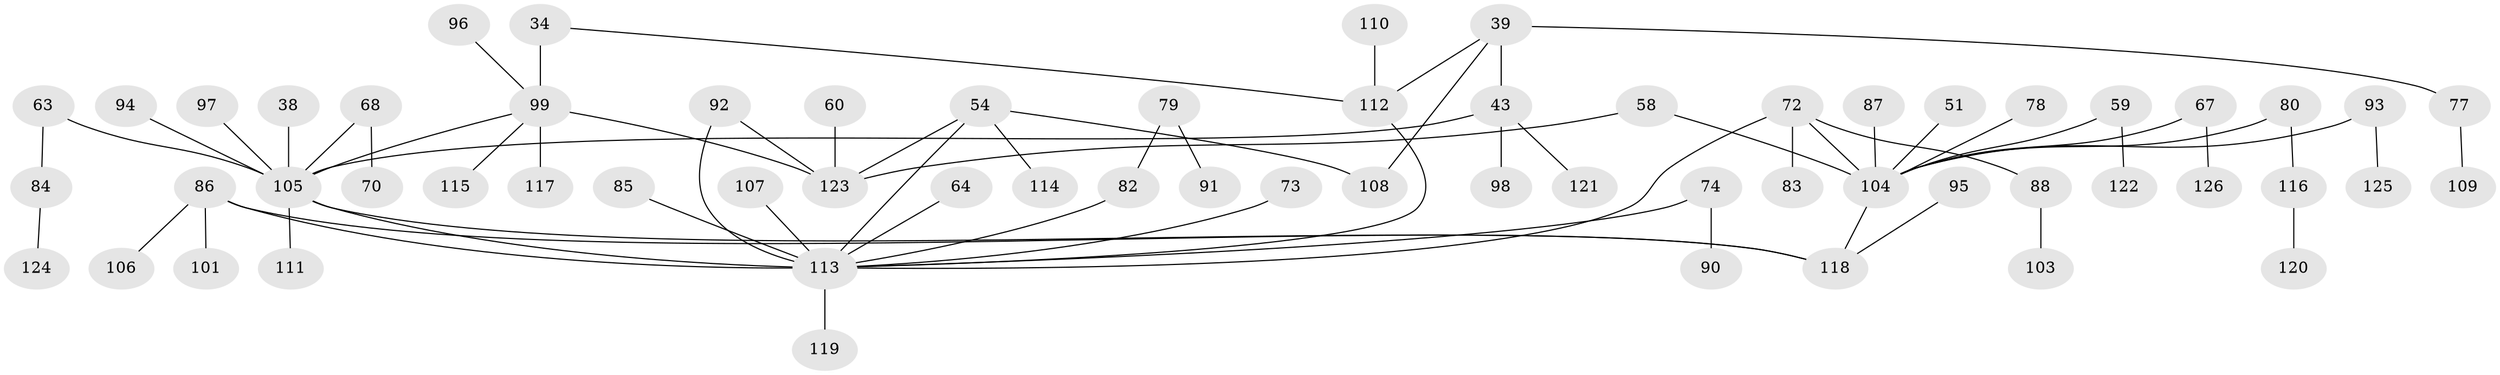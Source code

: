 // original degree distribution, {6: 0.023809523809523808, 3: 0.1746031746031746, 7: 0.015873015873015872, 5: 0.023809523809523808, 4: 0.06349206349206349, 2: 0.30952380952380953, 9: 0.007936507936507936, 1: 0.38095238095238093}
// Generated by graph-tools (version 1.1) at 2025/41/03/09/25 04:41:45]
// undirected, 63 vertices, 70 edges
graph export_dot {
graph [start="1"]
  node [color=gray90,style=filled];
  34 [super="+28"];
  38;
  39 [super="+26"];
  43 [super="+7"];
  51;
  54;
  58 [super="+19"];
  59;
  60;
  63;
  64;
  67;
  68;
  70;
  72 [super="+48"];
  73;
  74;
  77;
  78;
  79;
  80;
  82 [super="+29"];
  83;
  84;
  85;
  86 [super="+10+30"];
  87;
  88;
  90;
  91;
  92;
  93 [super="+81"];
  94;
  95;
  96;
  97 [super="+49"];
  98 [super="+41"];
  99 [super="+62+65+6"];
  101;
  103;
  104 [super="+50+46"];
  105 [super="+53+4+57"];
  106;
  107;
  108 [super="+27+44"];
  109;
  110;
  111 [super="+22"];
  112 [super="+45+102+100"];
  113 [super="+17+16+42+75"];
  114;
  115;
  116;
  117;
  118 [super="+66"];
  119;
  120;
  121;
  122;
  123 [super="+20+31+37+76"];
  124;
  125;
  126;
  34 -- 99 [weight=3];
  34 -- 112;
  38 -- 105 [weight=3];
  39 -- 77;
  39 -- 43 [weight=2];
  39 -- 108;
  39 -- 112;
  43 -- 121;
  43 -- 105;
  43 -- 98;
  51 -- 104;
  54 -- 114;
  54 -- 113;
  54 -- 123;
  54 -- 108;
  58 -- 123;
  58 -- 104;
  59 -- 122;
  59 -- 104;
  60 -- 123;
  63 -- 84;
  63 -- 105;
  64 -- 113;
  67 -- 126;
  67 -- 104;
  68 -- 70;
  68 -- 105;
  72 -- 88;
  72 -- 104;
  72 -- 113;
  72 -- 83;
  73 -- 113;
  74 -- 90;
  74 -- 113;
  77 -- 109;
  78 -- 104;
  79 -- 91;
  79 -- 82;
  80 -- 116;
  80 -- 104;
  82 -- 113;
  84 -- 124;
  85 -- 113;
  86 -- 101;
  86 -- 113 [weight=2];
  86 -- 106;
  86 -- 118;
  87 -- 104;
  88 -- 103;
  92 -- 123;
  92 -- 113;
  93 -- 104;
  93 -- 125;
  94 -- 105;
  95 -- 118;
  96 -- 99;
  97 -- 105;
  99 -- 117;
  99 -- 115;
  99 -- 105;
  99 -- 123;
  104 -- 118;
  105 -- 113 [weight=2];
  105 -- 118;
  105 -- 111;
  107 -- 113;
  110 -- 112;
  112 -- 113;
  113 -- 119;
  116 -- 120;
}
